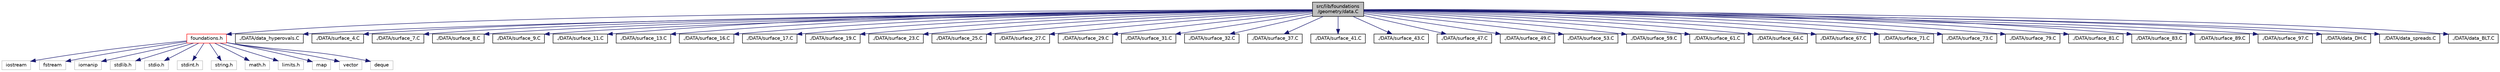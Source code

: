 digraph "src/lib/foundations/geometry/data.C"
{
  edge [fontname="Helvetica",fontsize="10",labelfontname="Helvetica",labelfontsize="10"];
  node [fontname="Helvetica",fontsize="10",shape=record];
  Node0 [label="src/lib/foundations\l/geometry/data.C",height=0.2,width=0.4,color="black", fillcolor="grey75", style="filled", fontcolor="black"];
  Node0 -> Node1 [color="midnightblue",fontsize="10",style="solid",fontname="Helvetica"];
  Node1 [label="foundations.h",height=0.2,width=0.4,color="red", fillcolor="white", style="filled",URL="$d5/da7/foundations_8h.html"];
  Node1 -> Node2 [color="midnightblue",fontsize="10",style="solid",fontname="Helvetica"];
  Node2 [label="iostream",height=0.2,width=0.4,color="grey75", fillcolor="white", style="filled"];
  Node1 -> Node3 [color="midnightblue",fontsize="10",style="solid",fontname="Helvetica"];
  Node3 [label="fstream",height=0.2,width=0.4,color="grey75", fillcolor="white", style="filled"];
  Node1 -> Node4 [color="midnightblue",fontsize="10",style="solid",fontname="Helvetica"];
  Node4 [label="iomanip",height=0.2,width=0.4,color="grey75", fillcolor="white", style="filled"];
  Node1 -> Node5 [color="midnightblue",fontsize="10",style="solid",fontname="Helvetica"];
  Node5 [label="stdlib.h",height=0.2,width=0.4,color="grey75", fillcolor="white", style="filled"];
  Node1 -> Node6 [color="midnightblue",fontsize="10",style="solid",fontname="Helvetica"];
  Node6 [label="stdio.h",height=0.2,width=0.4,color="grey75", fillcolor="white", style="filled"];
  Node1 -> Node7 [color="midnightblue",fontsize="10",style="solid",fontname="Helvetica"];
  Node7 [label="stdint.h",height=0.2,width=0.4,color="grey75", fillcolor="white", style="filled"];
  Node1 -> Node8 [color="midnightblue",fontsize="10",style="solid",fontname="Helvetica"];
  Node8 [label="string.h",height=0.2,width=0.4,color="grey75", fillcolor="white", style="filled"];
  Node1 -> Node9 [color="midnightblue",fontsize="10",style="solid",fontname="Helvetica"];
  Node9 [label="math.h",height=0.2,width=0.4,color="grey75", fillcolor="white", style="filled"];
  Node1 -> Node10 [color="midnightblue",fontsize="10",style="solid",fontname="Helvetica"];
  Node10 [label="limits.h",height=0.2,width=0.4,color="grey75", fillcolor="white", style="filled"];
  Node1 -> Node11 [color="midnightblue",fontsize="10",style="solid",fontname="Helvetica"];
  Node11 [label="map",height=0.2,width=0.4,color="grey75", fillcolor="white", style="filled"];
  Node1 -> Node12 [color="midnightblue",fontsize="10",style="solid",fontname="Helvetica"];
  Node12 [label="vector",height=0.2,width=0.4,color="grey75", fillcolor="white", style="filled"];
  Node1 -> Node13 [color="midnightblue",fontsize="10",style="solid",fontname="Helvetica"];
  Node13 [label="deque",height=0.2,width=0.4,color="grey75", fillcolor="white", style="filled"];
  Node0 -> Node26 [color="midnightblue",fontsize="10",style="solid",fontname="Helvetica"];
  Node26 [label="./DATA/data_hyperovals.C",height=0.2,width=0.4,color="black", fillcolor="white", style="filled",URL="$d2/d91/data__hyperovals_8_c.html"];
  Node0 -> Node27 [color="midnightblue",fontsize="10",style="solid",fontname="Helvetica"];
  Node27 [label="./DATA/surface_4.C",height=0.2,width=0.4,color="black", fillcolor="white", style="filled",URL="$d4/d2a/surface__4_8_c.html"];
  Node0 -> Node28 [color="midnightblue",fontsize="10",style="solid",fontname="Helvetica"];
  Node28 [label="./DATA/surface_7.C",height=0.2,width=0.4,color="black", fillcolor="white", style="filled",URL="$dc/dce/surface__7_8_c.html"];
  Node0 -> Node29 [color="midnightblue",fontsize="10",style="solid",fontname="Helvetica"];
  Node29 [label="./DATA/surface_8.C",height=0.2,width=0.4,color="black", fillcolor="white", style="filled",URL="$db/d32/surface__8_8_c.html"];
  Node0 -> Node30 [color="midnightblue",fontsize="10",style="solid",fontname="Helvetica"];
  Node30 [label="./DATA/surface_9.C",height=0.2,width=0.4,color="black", fillcolor="white", style="filled",URL="$d4/d0a/surface__9_8_c.html"];
  Node0 -> Node31 [color="midnightblue",fontsize="10",style="solid",fontname="Helvetica"];
  Node31 [label="./DATA/surface_11.C",height=0.2,width=0.4,color="black", fillcolor="white", style="filled",URL="$dc/d41/surface__11_8_c.html"];
  Node0 -> Node32 [color="midnightblue",fontsize="10",style="solid",fontname="Helvetica"];
  Node32 [label="./DATA/surface_13.C",height=0.2,width=0.4,color="black", fillcolor="white", style="filled",URL="$d3/df9/surface__13_8_c.html"];
  Node0 -> Node33 [color="midnightblue",fontsize="10",style="solid",fontname="Helvetica"];
  Node33 [label="./DATA/surface_16.C",height=0.2,width=0.4,color="black", fillcolor="white", style="filled",URL="$d8/d55/surface__16_8_c.html"];
  Node0 -> Node34 [color="midnightblue",fontsize="10",style="solid",fontname="Helvetica"];
  Node34 [label="./DATA/surface_17.C",height=0.2,width=0.4,color="black", fillcolor="white", style="filled",URL="$d2/d5c/surface__17_8_c.html"];
  Node0 -> Node35 [color="midnightblue",fontsize="10",style="solid",fontname="Helvetica"];
  Node35 [label="./DATA/surface_19.C",height=0.2,width=0.4,color="black", fillcolor="white", style="filled",URL="$d6/dd2/surface__19_8_c.html"];
  Node0 -> Node36 [color="midnightblue",fontsize="10",style="solid",fontname="Helvetica"];
  Node36 [label="./DATA/surface_23.C",height=0.2,width=0.4,color="black", fillcolor="white", style="filled",URL="$db/dcc/surface__23_8_c.html"];
  Node0 -> Node37 [color="midnightblue",fontsize="10",style="solid",fontname="Helvetica"];
  Node37 [label="./DATA/surface_25.C",height=0.2,width=0.4,color="black", fillcolor="white", style="filled",URL="$d2/db3/surface__25_8_c.html"];
  Node0 -> Node38 [color="midnightblue",fontsize="10",style="solid",fontname="Helvetica"];
  Node38 [label="./DATA/surface_27.C",height=0.2,width=0.4,color="black", fillcolor="white", style="filled",URL="$da/d88/surface__27_8_c.html"];
  Node0 -> Node39 [color="midnightblue",fontsize="10",style="solid",fontname="Helvetica"];
  Node39 [label="./DATA/surface_29.C",height=0.2,width=0.4,color="black", fillcolor="white", style="filled",URL="$da/d38/surface__29_8_c.html"];
  Node0 -> Node40 [color="midnightblue",fontsize="10",style="solid",fontname="Helvetica"];
  Node40 [label="./DATA/surface_31.C",height=0.2,width=0.4,color="black", fillcolor="white", style="filled",URL="$de/d68/surface__31_8_c.html"];
  Node0 -> Node41 [color="midnightblue",fontsize="10",style="solid",fontname="Helvetica"];
  Node41 [label="./DATA/surface_32.C",height=0.2,width=0.4,color="black", fillcolor="white", style="filled",URL="$d5/d35/surface__32_8_c.html"];
  Node0 -> Node42 [color="midnightblue",fontsize="10",style="solid",fontname="Helvetica"];
  Node42 [label="./DATA/surface_37.C",height=0.2,width=0.4,color="black", fillcolor="white", style="filled",URL="$d2/df2/surface__37_8_c.html"];
  Node0 -> Node43 [color="midnightblue",fontsize="10",style="solid",fontname="Helvetica"];
  Node43 [label="./DATA/surface_41.C",height=0.2,width=0.4,color="black", fillcolor="white", style="filled",URL="$d6/dfd/surface__41_8_c.html"];
  Node0 -> Node44 [color="midnightblue",fontsize="10",style="solid",fontname="Helvetica"];
  Node44 [label="./DATA/surface_43.C",height=0.2,width=0.4,color="black", fillcolor="white", style="filled",URL="$d3/d8b/surface__43_8_c.html"];
  Node0 -> Node45 [color="midnightblue",fontsize="10",style="solid",fontname="Helvetica"];
  Node45 [label="./DATA/surface_47.C",height=0.2,width=0.4,color="black", fillcolor="white", style="filled",URL="$d4/d78/surface__47_8_c.html"];
  Node0 -> Node46 [color="midnightblue",fontsize="10",style="solid",fontname="Helvetica"];
  Node46 [label="./DATA/surface_49.C",height=0.2,width=0.4,color="black", fillcolor="white", style="filled",URL="$db/d1c/surface__49_8_c.html"];
  Node0 -> Node47 [color="midnightblue",fontsize="10",style="solid",fontname="Helvetica"];
  Node47 [label="./DATA/surface_53.C",height=0.2,width=0.4,color="black", fillcolor="white", style="filled",URL="$df/d91/surface__53_8_c.html"];
  Node0 -> Node48 [color="midnightblue",fontsize="10",style="solid",fontname="Helvetica"];
  Node48 [label="./DATA/surface_59.C",height=0.2,width=0.4,color="black", fillcolor="white", style="filled",URL="$d0/dfa/surface__59_8_c.html"];
  Node0 -> Node49 [color="midnightblue",fontsize="10",style="solid",fontname="Helvetica"];
  Node49 [label="./DATA/surface_61.C",height=0.2,width=0.4,color="black", fillcolor="white", style="filled",URL="$d9/da2/surface__61_8_c.html"];
  Node0 -> Node50 [color="midnightblue",fontsize="10",style="solid",fontname="Helvetica"];
  Node50 [label="./DATA/surface_64.C",height=0.2,width=0.4,color="black", fillcolor="white", style="filled",URL="$de/d10/surface__64_8_c.html"];
  Node0 -> Node51 [color="midnightblue",fontsize="10",style="solid",fontname="Helvetica"];
  Node51 [label="./DATA/surface_67.C",height=0.2,width=0.4,color="black", fillcolor="white", style="filled",URL="$d7/d37/surface__67_8_c.html"];
  Node0 -> Node52 [color="midnightblue",fontsize="10",style="solid",fontname="Helvetica"];
  Node52 [label="./DATA/surface_71.C",height=0.2,width=0.4,color="black", fillcolor="white", style="filled",URL="$d6/d6a/surface__71_8_c.html"];
  Node0 -> Node53 [color="midnightblue",fontsize="10",style="solid",fontname="Helvetica"];
  Node53 [label="./DATA/surface_73.C",height=0.2,width=0.4,color="black", fillcolor="white", style="filled",URL="$d1/de0/surface__73_8_c.html"];
  Node0 -> Node54 [color="midnightblue",fontsize="10",style="solid",fontname="Helvetica"];
  Node54 [label="./DATA/surface_79.C",height=0.2,width=0.4,color="black", fillcolor="white", style="filled",URL="$d1/da0/surface__79_8_c.html"];
  Node0 -> Node55 [color="midnightblue",fontsize="10",style="solid",fontname="Helvetica"];
  Node55 [label="./DATA/surface_81.C",height=0.2,width=0.4,color="black", fillcolor="white", style="filled",URL="$d8/dcc/surface__81_8_c.html"];
  Node0 -> Node56 [color="midnightblue",fontsize="10",style="solid",fontname="Helvetica"];
  Node56 [label="./DATA/surface_83.C",height=0.2,width=0.4,color="black", fillcolor="white", style="filled",URL="$d6/d0a/surface__83_8_c.html"];
  Node0 -> Node57 [color="midnightblue",fontsize="10",style="solid",fontname="Helvetica"];
  Node57 [label="./DATA/surface_89.C",height=0.2,width=0.4,color="black", fillcolor="white", style="filled",URL="$d8/d5d/surface__89_8_c.html"];
  Node0 -> Node58 [color="midnightblue",fontsize="10",style="solid",fontname="Helvetica"];
  Node58 [label="./DATA/surface_97.C",height=0.2,width=0.4,color="black", fillcolor="white", style="filled",URL="$d1/d67/surface__97_8_c.html"];
  Node0 -> Node59 [color="midnightblue",fontsize="10",style="solid",fontname="Helvetica"];
  Node59 [label="./DATA/data_DH.C",height=0.2,width=0.4,color="black", fillcolor="white", style="filled",URL="$d8/db3/data___d_h_8_c.html"];
  Node0 -> Node60 [color="midnightblue",fontsize="10",style="solid",fontname="Helvetica"];
  Node60 [label="./DATA/data_spreads.C",height=0.2,width=0.4,color="black", fillcolor="white", style="filled",URL="$d2/da1/data__spreads_8_c.html"];
  Node0 -> Node61 [color="midnightblue",fontsize="10",style="solid",fontname="Helvetica"];
  Node61 [label="./DATA/data_BLT.C",height=0.2,width=0.4,color="black", fillcolor="white", style="filled",URL="$d4/dfc/data___b_l_t_8_c.html"];
}
